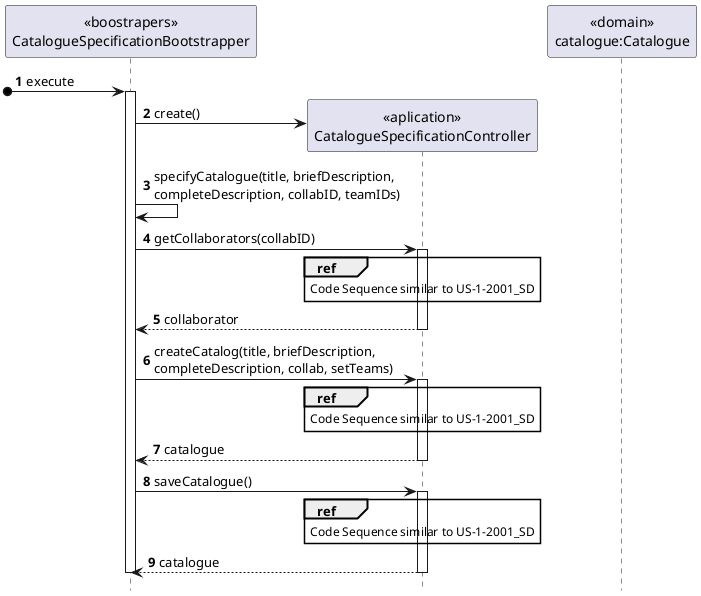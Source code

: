 @startuml
autonumber
hide footbox

participant "<<boostrapers>>\nCatalogueSpecificationBootstrapper" as BOOT
participant "<<aplication>>\nCatalogueSpecificationController" as CTRL
participant "<<domain>>\ncatalogue:Catalogue" as CATAL

[o-> BOOT : execute

activate BOOT
BOOT -> CTRL** : create()

BOOT -> BOOT : specifyCatalogue(title, briefDescription,\ncompleteDescription, collabID, teamIDs)

BOOT -> CTRL : getCollaborators(collabID)
activate CTRL
ref over CTRL
Code Sequence similar to US-1-2001_SD
end ref
CTRL --> BOOT : collaborator
deactivate CTRL

BOOT -> CTRL : createCatalog(title, briefDescription, \ncompleteDescription, collab, setTeams)
activate CTRL
ref over CTRL
Code Sequence similar to US-1-2001_SD
end ref
CTRL --> BOOT : catalogue
deactivate CTRL

BOOT -> CTRL : saveCatalogue()
activate CTRL
ref over CTRL
Code Sequence similar to US-1-2001_SD
end ref
CTRL --> BOOT : catalogue
deactivate CTRL
deactivate BOOT

@enduml